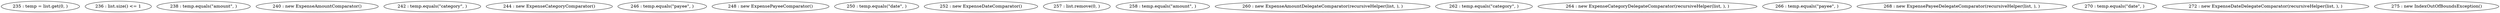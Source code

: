 digraph G {
"235 : temp = list.get(0, )"
"236 : list.size() <= 1"
"238 : temp.equals(\"amount\", )"
"240 : new ExpenseAmountComparator()"
"242 : temp.equals(\"category\", )"
"244 : new ExpenseCategoryComparator()"
"246 : temp.equals(\"payee\", )"
"248 : new ExpensePayeeComparator()"
"250 : temp.equals(\"date\", )"
"252 : new ExpenseDateComparator()"
"257 : list.remove(0, )"
"258 : temp.equals(\"amount\", )"
"260 : new ExpenseAmountDelegateComparator(recursiveHelper(list, ), )"
"262 : temp.equals(\"category\", )"
"264 : new ExpenseCategoryDelegateComparator(recursiveHelper(list, ), )"
"266 : temp.equals(\"payee\", )"
"268 : new ExpensePayeeDelegateComparator(recursiveHelper(list, ), )"
"270 : temp.equals(\"date\", )"
"272 : new ExpenseDateDelegateComparator(recursiveHelper(list, ), )"
"275 : new IndexOutOfBoundsException()"
}